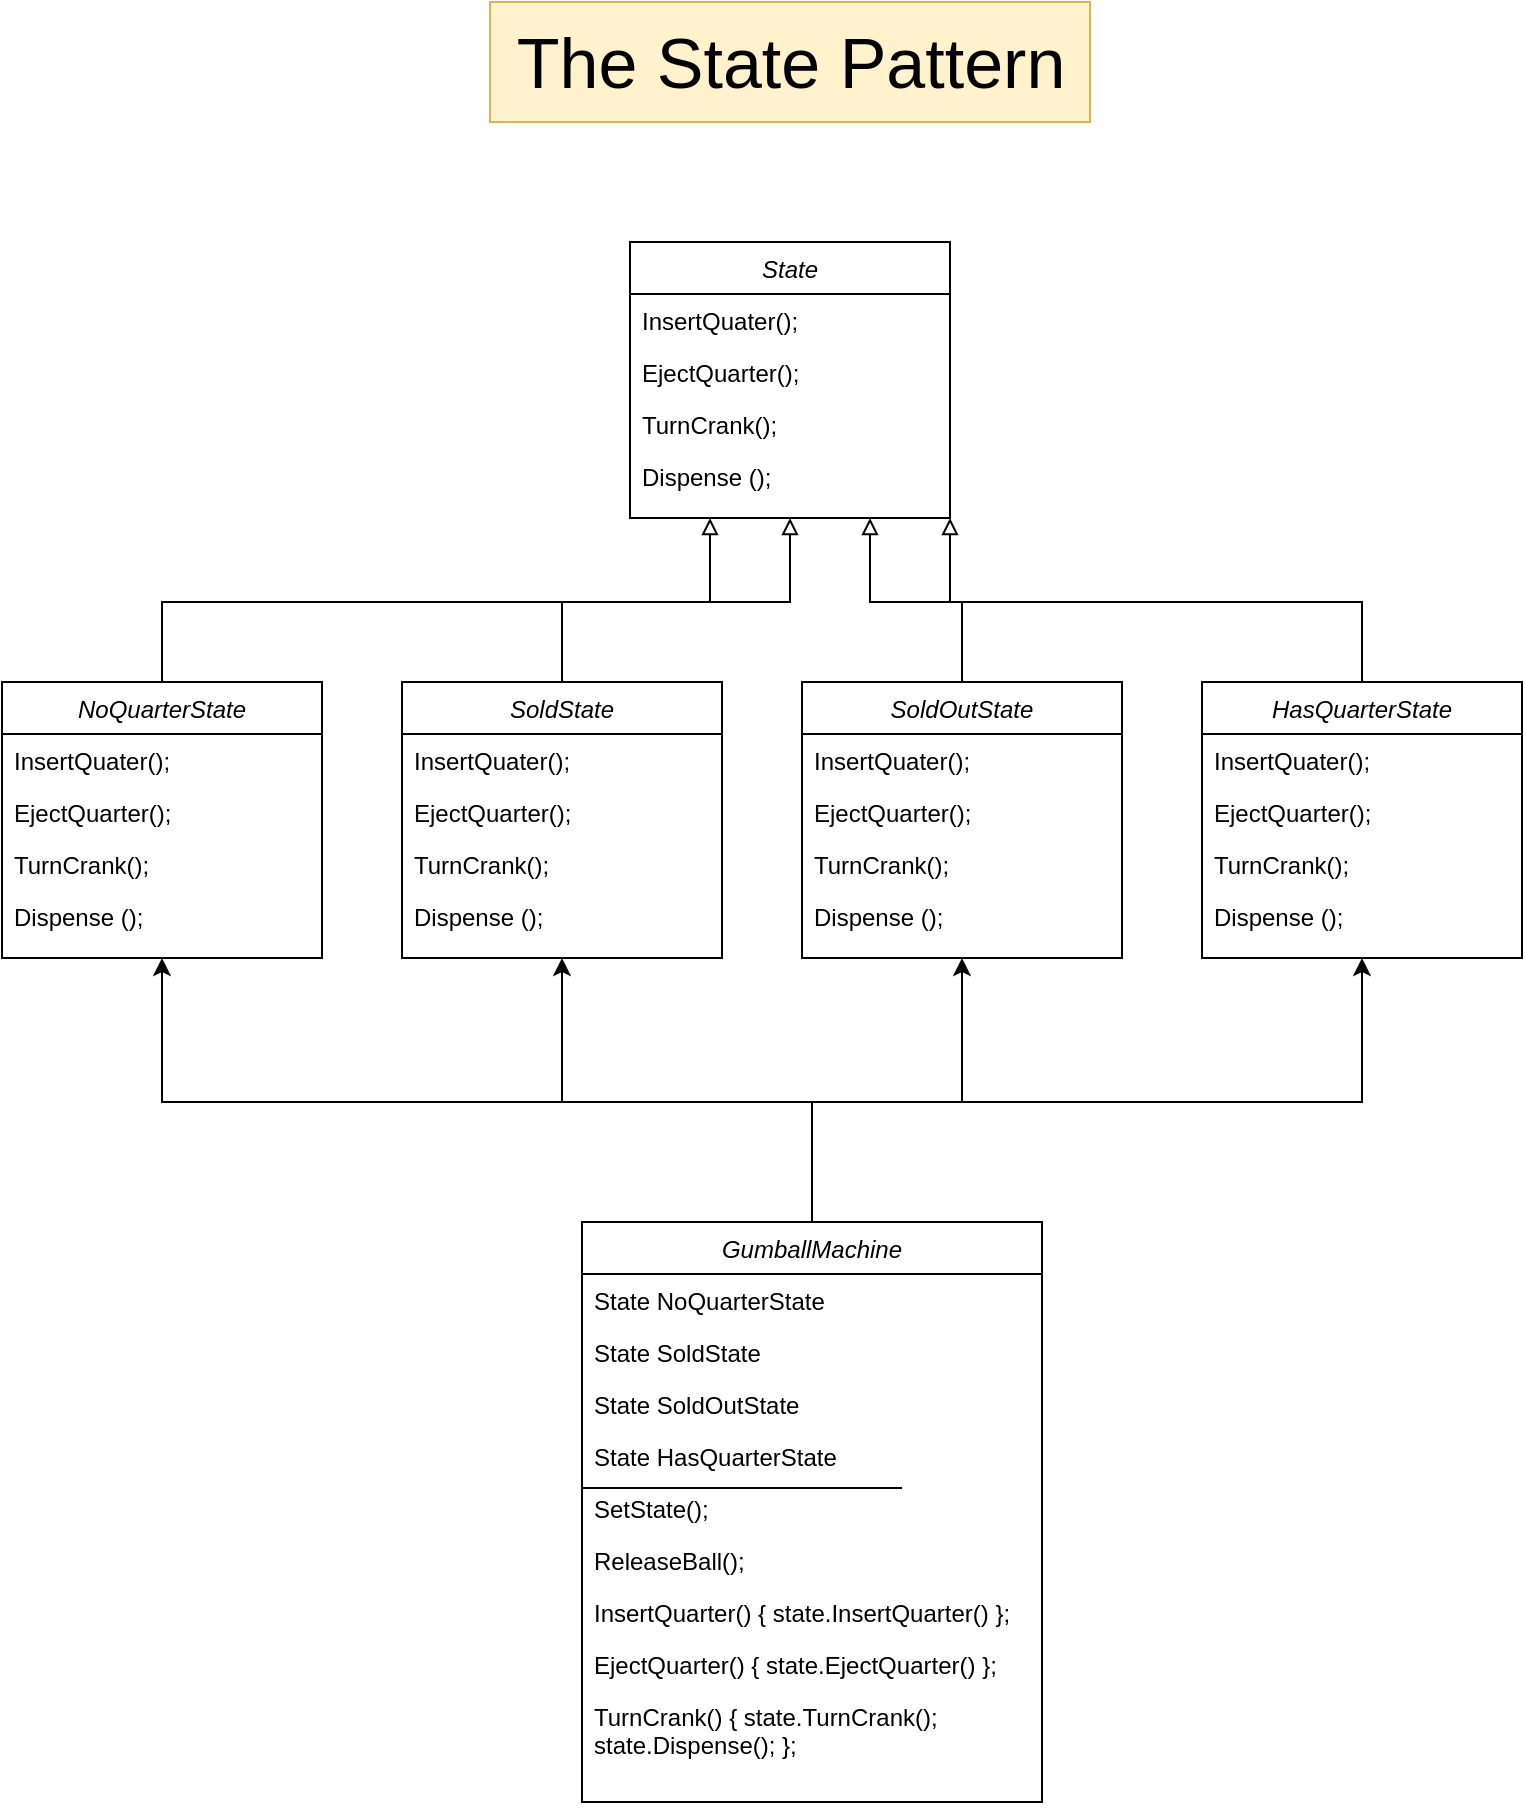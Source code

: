 <mxfile version="22.0.4" type="device">
  <diagram id="C5RBs43oDa-KdzZeNtuy" name="Page-1">
    <mxGraphModel dx="2607" dy="2687" grid="1" gridSize="10" guides="1" tooltips="1" connect="1" arrows="1" fold="1" page="1" pageScale="1" pageWidth="827" pageHeight="1169" math="0" shadow="0">
      <root>
        <mxCell id="WIyWlLk6GJQsqaUBKTNV-0" />
        <mxCell id="WIyWlLk6GJQsqaUBKTNV-1" parent="WIyWlLk6GJQsqaUBKTNV-0" />
        <mxCell id="zkfFHV4jXpPFQw0GAbJ--0" value="State" style="swimlane;fontStyle=2;align=center;verticalAlign=top;childLayout=stackLayout;horizontal=1;startSize=26;horizontalStack=0;resizeParent=1;resizeLast=0;collapsible=1;marginBottom=0;rounded=0;shadow=0;strokeWidth=1;" parent="WIyWlLk6GJQsqaUBKTNV-1" vertex="1">
          <mxGeometry x="334" y="110" width="160" height="138" as="geometry">
            <mxRectangle x="230" y="140" width="160" height="26" as="alternateBounds" />
          </mxGeometry>
        </mxCell>
        <mxCell id="zkfFHV4jXpPFQw0GAbJ--1" value="InsertQuater();" style="text;align=left;verticalAlign=top;spacingLeft=4;spacingRight=4;overflow=hidden;rotatable=0;points=[[0,0.5],[1,0.5]];portConstraint=eastwest;" parent="zkfFHV4jXpPFQw0GAbJ--0" vertex="1">
          <mxGeometry y="26" width="160" height="26" as="geometry" />
        </mxCell>
        <mxCell id="zkfFHV4jXpPFQw0GAbJ--2" value="EjectQuarter();" style="text;align=left;verticalAlign=top;spacingLeft=4;spacingRight=4;overflow=hidden;rotatable=0;points=[[0,0.5],[1,0.5]];portConstraint=eastwest;rounded=0;shadow=0;html=0;" parent="zkfFHV4jXpPFQw0GAbJ--0" vertex="1">
          <mxGeometry y="52" width="160" height="26" as="geometry" />
        </mxCell>
        <mxCell id="zkfFHV4jXpPFQw0GAbJ--3" value="TurnCrank();" style="text;align=left;verticalAlign=top;spacingLeft=4;spacingRight=4;overflow=hidden;rotatable=0;points=[[0,0.5],[1,0.5]];portConstraint=eastwest;rounded=0;shadow=0;html=0;" parent="zkfFHV4jXpPFQw0GAbJ--0" vertex="1">
          <mxGeometry y="78" width="160" height="26" as="geometry" />
        </mxCell>
        <mxCell id="IALZsvg62mE2E-I2Xi0V-0" value="Dispense ();" style="text;align=left;verticalAlign=top;spacingLeft=4;spacingRight=4;overflow=hidden;rotatable=0;points=[[0,0.5],[1,0.5]];portConstraint=eastwest;rounded=0;shadow=0;html=0;" vertex="1" parent="zkfFHV4jXpPFQw0GAbJ--0">
          <mxGeometry y="104" width="160" height="26" as="geometry" />
        </mxCell>
        <mxCell id="IALZsvg62mE2E-I2Xi0V-43" style="edgeStyle=orthogonalEdgeStyle;rounded=0;orthogonalLoop=1;jettySize=auto;html=1;entryX=0.5;entryY=1;entryDx=0;entryDy=0;endArrow=block;endFill=0;" edge="1" parent="WIyWlLk6GJQsqaUBKTNV-1" source="IALZsvg62mE2E-I2Xi0V-1" target="zkfFHV4jXpPFQw0GAbJ--0">
          <mxGeometry relative="1" as="geometry">
            <Array as="points">
              <mxPoint x="300" y="290" />
              <mxPoint x="414" y="290" />
            </Array>
          </mxGeometry>
        </mxCell>
        <mxCell id="IALZsvg62mE2E-I2Xi0V-1" value="SoldState" style="swimlane;fontStyle=2;align=center;verticalAlign=top;childLayout=stackLayout;horizontal=1;startSize=26;horizontalStack=0;resizeParent=1;resizeLast=0;collapsible=1;marginBottom=0;rounded=0;shadow=0;strokeWidth=1;" vertex="1" parent="WIyWlLk6GJQsqaUBKTNV-1">
          <mxGeometry x="220" y="330" width="160" height="138" as="geometry">
            <mxRectangle x="230" y="140" width="160" height="26" as="alternateBounds" />
          </mxGeometry>
        </mxCell>
        <mxCell id="IALZsvg62mE2E-I2Xi0V-2" value="InsertQuater();" style="text;align=left;verticalAlign=top;spacingLeft=4;spacingRight=4;overflow=hidden;rotatable=0;points=[[0,0.5],[1,0.5]];portConstraint=eastwest;" vertex="1" parent="IALZsvg62mE2E-I2Xi0V-1">
          <mxGeometry y="26" width="160" height="26" as="geometry" />
        </mxCell>
        <mxCell id="IALZsvg62mE2E-I2Xi0V-3" value="EjectQuarter();" style="text;align=left;verticalAlign=top;spacingLeft=4;spacingRight=4;overflow=hidden;rotatable=0;points=[[0,0.5],[1,0.5]];portConstraint=eastwest;rounded=0;shadow=0;html=0;" vertex="1" parent="IALZsvg62mE2E-I2Xi0V-1">
          <mxGeometry y="52" width="160" height="26" as="geometry" />
        </mxCell>
        <mxCell id="IALZsvg62mE2E-I2Xi0V-4" value="TurnCrank();" style="text;align=left;verticalAlign=top;spacingLeft=4;spacingRight=4;overflow=hidden;rotatable=0;points=[[0,0.5],[1,0.5]];portConstraint=eastwest;rounded=0;shadow=0;html=0;" vertex="1" parent="IALZsvg62mE2E-I2Xi0V-1">
          <mxGeometry y="78" width="160" height="26" as="geometry" />
        </mxCell>
        <mxCell id="IALZsvg62mE2E-I2Xi0V-5" value="Dispense ();" style="text;align=left;verticalAlign=top;spacingLeft=4;spacingRight=4;overflow=hidden;rotatable=0;points=[[0,0.5],[1,0.5]];portConstraint=eastwest;rounded=0;shadow=0;html=0;" vertex="1" parent="IALZsvg62mE2E-I2Xi0V-1">
          <mxGeometry y="104" width="160" height="26" as="geometry" />
        </mxCell>
        <mxCell id="IALZsvg62mE2E-I2Xi0V-44" style="edgeStyle=orthogonalEdgeStyle;rounded=0;orthogonalLoop=1;jettySize=auto;html=1;entryX=0.75;entryY=1;entryDx=0;entryDy=0;endArrow=block;endFill=0;" edge="1" parent="WIyWlLk6GJQsqaUBKTNV-1" source="IALZsvg62mE2E-I2Xi0V-6" target="zkfFHV4jXpPFQw0GAbJ--0">
          <mxGeometry relative="1" as="geometry">
            <Array as="points">
              <mxPoint x="500" y="290" />
              <mxPoint x="454" y="290" />
            </Array>
          </mxGeometry>
        </mxCell>
        <mxCell id="IALZsvg62mE2E-I2Xi0V-6" value="SoldOutState" style="swimlane;fontStyle=2;align=center;verticalAlign=top;childLayout=stackLayout;horizontal=1;startSize=26;horizontalStack=0;resizeParent=1;resizeLast=0;collapsible=1;marginBottom=0;rounded=0;shadow=0;strokeWidth=1;" vertex="1" parent="WIyWlLk6GJQsqaUBKTNV-1">
          <mxGeometry x="420" y="330" width="160" height="138" as="geometry">
            <mxRectangle x="230" y="140" width="160" height="26" as="alternateBounds" />
          </mxGeometry>
        </mxCell>
        <mxCell id="IALZsvg62mE2E-I2Xi0V-7" value="InsertQuater();" style="text;align=left;verticalAlign=top;spacingLeft=4;spacingRight=4;overflow=hidden;rotatable=0;points=[[0,0.5],[1,0.5]];portConstraint=eastwest;" vertex="1" parent="IALZsvg62mE2E-I2Xi0V-6">
          <mxGeometry y="26" width="160" height="26" as="geometry" />
        </mxCell>
        <mxCell id="IALZsvg62mE2E-I2Xi0V-8" value="EjectQuarter();" style="text;align=left;verticalAlign=top;spacingLeft=4;spacingRight=4;overflow=hidden;rotatable=0;points=[[0,0.5],[1,0.5]];portConstraint=eastwest;rounded=0;shadow=0;html=0;" vertex="1" parent="IALZsvg62mE2E-I2Xi0V-6">
          <mxGeometry y="52" width="160" height="26" as="geometry" />
        </mxCell>
        <mxCell id="IALZsvg62mE2E-I2Xi0V-9" value="TurnCrank();" style="text;align=left;verticalAlign=top;spacingLeft=4;spacingRight=4;overflow=hidden;rotatable=0;points=[[0,0.5],[1,0.5]];portConstraint=eastwest;rounded=0;shadow=0;html=0;" vertex="1" parent="IALZsvg62mE2E-I2Xi0V-6">
          <mxGeometry y="78" width="160" height="26" as="geometry" />
        </mxCell>
        <mxCell id="IALZsvg62mE2E-I2Xi0V-10" value="Dispense ();" style="text;align=left;verticalAlign=top;spacingLeft=4;spacingRight=4;overflow=hidden;rotatable=0;points=[[0,0.5],[1,0.5]];portConstraint=eastwest;rounded=0;shadow=0;html=0;" vertex="1" parent="IALZsvg62mE2E-I2Xi0V-6">
          <mxGeometry y="104" width="160" height="26" as="geometry" />
        </mxCell>
        <mxCell id="IALZsvg62mE2E-I2Xi0V-45" style="edgeStyle=orthogonalEdgeStyle;rounded=0;orthogonalLoop=1;jettySize=auto;html=1;entryX=1;entryY=1;entryDx=0;entryDy=0;endArrow=block;endFill=0;" edge="1" parent="WIyWlLk6GJQsqaUBKTNV-1" source="IALZsvg62mE2E-I2Xi0V-11" target="zkfFHV4jXpPFQw0GAbJ--0">
          <mxGeometry relative="1" as="geometry">
            <Array as="points">
              <mxPoint x="700" y="290" />
              <mxPoint x="494" y="290" />
            </Array>
          </mxGeometry>
        </mxCell>
        <mxCell id="IALZsvg62mE2E-I2Xi0V-11" value="HasQuarterState" style="swimlane;fontStyle=2;align=center;verticalAlign=top;childLayout=stackLayout;horizontal=1;startSize=26;horizontalStack=0;resizeParent=1;resizeLast=0;collapsible=1;marginBottom=0;rounded=0;shadow=0;strokeWidth=1;" vertex="1" parent="WIyWlLk6GJQsqaUBKTNV-1">
          <mxGeometry x="620" y="330" width="160" height="138" as="geometry">
            <mxRectangle x="230" y="140" width="160" height="26" as="alternateBounds" />
          </mxGeometry>
        </mxCell>
        <mxCell id="IALZsvg62mE2E-I2Xi0V-12" value="InsertQuater();" style="text;align=left;verticalAlign=top;spacingLeft=4;spacingRight=4;overflow=hidden;rotatable=0;points=[[0,0.5],[1,0.5]];portConstraint=eastwest;" vertex="1" parent="IALZsvg62mE2E-I2Xi0V-11">
          <mxGeometry y="26" width="160" height="26" as="geometry" />
        </mxCell>
        <mxCell id="IALZsvg62mE2E-I2Xi0V-13" value="EjectQuarter();" style="text;align=left;verticalAlign=top;spacingLeft=4;spacingRight=4;overflow=hidden;rotatable=0;points=[[0,0.5],[1,0.5]];portConstraint=eastwest;rounded=0;shadow=0;html=0;" vertex="1" parent="IALZsvg62mE2E-I2Xi0V-11">
          <mxGeometry y="52" width="160" height="26" as="geometry" />
        </mxCell>
        <mxCell id="IALZsvg62mE2E-I2Xi0V-14" value="TurnCrank();" style="text;align=left;verticalAlign=top;spacingLeft=4;spacingRight=4;overflow=hidden;rotatable=0;points=[[0,0.5],[1,0.5]];portConstraint=eastwest;rounded=0;shadow=0;html=0;" vertex="1" parent="IALZsvg62mE2E-I2Xi0V-11">
          <mxGeometry y="78" width="160" height="26" as="geometry" />
        </mxCell>
        <mxCell id="IALZsvg62mE2E-I2Xi0V-15" value="Dispense ();" style="text;align=left;verticalAlign=top;spacingLeft=4;spacingRight=4;overflow=hidden;rotatable=0;points=[[0,0.5],[1,0.5]];portConstraint=eastwest;rounded=0;shadow=0;html=0;" vertex="1" parent="IALZsvg62mE2E-I2Xi0V-11">
          <mxGeometry y="104" width="160" height="26" as="geometry" />
        </mxCell>
        <mxCell id="IALZsvg62mE2E-I2Xi0V-42" style="edgeStyle=orthogonalEdgeStyle;rounded=0;orthogonalLoop=1;jettySize=auto;html=1;entryX=0.25;entryY=1;entryDx=0;entryDy=0;endArrow=block;endFill=0;" edge="1" parent="WIyWlLk6GJQsqaUBKTNV-1" source="IALZsvg62mE2E-I2Xi0V-16" target="zkfFHV4jXpPFQw0GAbJ--0">
          <mxGeometry relative="1" as="geometry">
            <Array as="points">
              <mxPoint x="100" y="290" />
              <mxPoint x="374" y="290" />
            </Array>
          </mxGeometry>
        </mxCell>
        <mxCell id="IALZsvg62mE2E-I2Xi0V-16" value="NoQuarterState" style="swimlane;fontStyle=2;align=center;verticalAlign=top;childLayout=stackLayout;horizontal=1;startSize=26;horizontalStack=0;resizeParent=1;resizeLast=0;collapsible=1;marginBottom=0;rounded=0;shadow=0;strokeWidth=1;" vertex="1" parent="WIyWlLk6GJQsqaUBKTNV-1">
          <mxGeometry x="20" y="330" width="160" height="138" as="geometry">
            <mxRectangle x="230" y="140" width="160" height="26" as="alternateBounds" />
          </mxGeometry>
        </mxCell>
        <mxCell id="IALZsvg62mE2E-I2Xi0V-17" value="InsertQuater();" style="text;align=left;verticalAlign=top;spacingLeft=4;spacingRight=4;overflow=hidden;rotatable=0;points=[[0,0.5],[1,0.5]];portConstraint=eastwest;" vertex="1" parent="IALZsvg62mE2E-I2Xi0V-16">
          <mxGeometry y="26" width="160" height="26" as="geometry" />
        </mxCell>
        <mxCell id="IALZsvg62mE2E-I2Xi0V-18" value="EjectQuarter();" style="text;align=left;verticalAlign=top;spacingLeft=4;spacingRight=4;overflow=hidden;rotatable=0;points=[[0,0.5],[1,0.5]];portConstraint=eastwest;rounded=0;shadow=0;html=0;" vertex="1" parent="IALZsvg62mE2E-I2Xi0V-16">
          <mxGeometry y="52" width="160" height="26" as="geometry" />
        </mxCell>
        <mxCell id="IALZsvg62mE2E-I2Xi0V-19" value="TurnCrank();" style="text;align=left;verticalAlign=top;spacingLeft=4;spacingRight=4;overflow=hidden;rotatable=0;points=[[0,0.5],[1,0.5]];portConstraint=eastwest;rounded=0;shadow=0;html=0;" vertex="1" parent="IALZsvg62mE2E-I2Xi0V-16">
          <mxGeometry y="78" width="160" height="26" as="geometry" />
        </mxCell>
        <mxCell id="IALZsvg62mE2E-I2Xi0V-20" value="Dispense ();" style="text;align=left;verticalAlign=top;spacingLeft=4;spacingRight=4;overflow=hidden;rotatable=0;points=[[0,0.5],[1,0.5]];portConstraint=eastwest;rounded=0;shadow=0;html=0;" vertex="1" parent="IALZsvg62mE2E-I2Xi0V-16">
          <mxGeometry y="104" width="160" height="26" as="geometry" />
        </mxCell>
        <mxCell id="IALZsvg62mE2E-I2Xi0V-46" style="edgeStyle=orthogonalEdgeStyle;rounded=0;orthogonalLoop=1;jettySize=auto;html=1;entryX=0.5;entryY=1;entryDx=0;entryDy=0;" edge="1" parent="WIyWlLk6GJQsqaUBKTNV-1" source="IALZsvg62mE2E-I2Xi0V-21" target="IALZsvg62mE2E-I2Xi0V-16">
          <mxGeometry relative="1" as="geometry">
            <Array as="points">
              <mxPoint x="425" y="540" />
              <mxPoint x="100" y="540" />
            </Array>
          </mxGeometry>
        </mxCell>
        <mxCell id="IALZsvg62mE2E-I2Xi0V-47" style="edgeStyle=orthogonalEdgeStyle;rounded=0;orthogonalLoop=1;jettySize=auto;html=1;exitX=0.5;exitY=0;exitDx=0;exitDy=0;entryX=0.5;entryY=1;entryDx=0;entryDy=0;" edge="1" parent="WIyWlLk6GJQsqaUBKTNV-1" source="IALZsvg62mE2E-I2Xi0V-21" target="IALZsvg62mE2E-I2Xi0V-1">
          <mxGeometry relative="1" as="geometry">
            <Array as="points">
              <mxPoint x="425" y="540" />
              <mxPoint x="300" y="540" />
            </Array>
          </mxGeometry>
        </mxCell>
        <mxCell id="IALZsvg62mE2E-I2Xi0V-48" style="edgeStyle=orthogonalEdgeStyle;rounded=0;orthogonalLoop=1;jettySize=auto;html=1;exitX=0.5;exitY=0;exitDx=0;exitDy=0;entryX=0.5;entryY=1;entryDx=0;entryDy=0;" edge="1" parent="WIyWlLk6GJQsqaUBKTNV-1" source="IALZsvg62mE2E-I2Xi0V-21" target="IALZsvg62mE2E-I2Xi0V-6">
          <mxGeometry relative="1" as="geometry">
            <Array as="points">
              <mxPoint x="425" y="540" />
              <mxPoint x="500" y="540" />
            </Array>
          </mxGeometry>
        </mxCell>
        <mxCell id="IALZsvg62mE2E-I2Xi0V-49" style="edgeStyle=orthogonalEdgeStyle;rounded=0;orthogonalLoop=1;jettySize=auto;html=1;exitX=0.5;exitY=0;exitDx=0;exitDy=0;entryX=0.5;entryY=1;entryDx=0;entryDy=0;" edge="1" parent="WIyWlLk6GJQsqaUBKTNV-1" source="IALZsvg62mE2E-I2Xi0V-21" target="IALZsvg62mE2E-I2Xi0V-11">
          <mxGeometry relative="1" as="geometry">
            <Array as="points">
              <mxPoint x="425" y="540" />
              <mxPoint x="700" y="540" />
            </Array>
          </mxGeometry>
        </mxCell>
        <mxCell id="IALZsvg62mE2E-I2Xi0V-21" value="GumballMachine" style="swimlane;fontStyle=2;align=center;verticalAlign=top;childLayout=stackLayout;horizontal=1;startSize=26;horizontalStack=0;resizeParent=1;resizeLast=0;collapsible=1;marginBottom=0;rounded=0;shadow=0;strokeWidth=1;" vertex="1" parent="WIyWlLk6GJQsqaUBKTNV-1">
          <mxGeometry x="310" y="600" width="230" height="290" as="geometry">
            <mxRectangle x="230" y="140" width="160" height="26" as="alternateBounds" />
          </mxGeometry>
        </mxCell>
        <mxCell id="IALZsvg62mE2E-I2Xi0V-22" value="State NoQuarterState" style="text;align=left;verticalAlign=top;spacingLeft=4;spacingRight=4;overflow=hidden;rotatable=0;points=[[0,0.5],[1,0.5]];portConstraint=eastwest;" vertex="1" parent="IALZsvg62mE2E-I2Xi0V-21">
          <mxGeometry y="26" width="230" height="26" as="geometry" />
        </mxCell>
        <mxCell id="IALZsvg62mE2E-I2Xi0V-23" value="State SoldState" style="text;align=left;verticalAlign=top;spacingLeft=4;spacingRight=4;overflow=hidden;rotatable=0;points=[[0,0.5],[1,0.5]];portConstraint=eastwest;rounded=0;shadow=0;html=0;" vertex="1" parent="IALZsvg62mE2E-I2Xi0V-21">
          <mxGeometry y="52" width="230" height="26" as="geometry" />
        </mxCell>
        <mxCell id="IALZsvg62mE2E-I2Xi0V-24" value="State SoldOutState" style="text;align=left;verticalAlign=top;spacingLeft=4;spacingRight=4;overflow=hidden;rotatable=0;points=[[0,0.5],[1,0.5]];portConstraint=eastwest;rounded=0;shadow=0;html=0;" vertex="1" parent="IALZsvg62mE2E-I2Xi0V-21">
          <mxGeometry y="78" width="230" height="26" as="geometry" />
        </mxCell>
        <mxCell id="IALZsvg62mE2E-I2Xi0V-35" value="" style="endArrow=none;html=1;rounded=0;" edge="1" parent="IALZsvg62mE2E-I2Xi0V-21">
          <mxGeometry width="50" height="50" relative="1" as="geometry">
            <mxPoint y="133" as="sourcePoint" />
            <mxPoint x="160" y="133" as="targetPoint" />
          </mxGeometry>
        </mxCell>
        <mxCell id="IALZsvg62mE2E-I2Xi0V-25" value="State HasQuarterState" style="text;align=left;verticalAlign=top;spacingLeft=4;spacingRight=4;overflow=hidden;rotatable=0;points=[[0,0.5],[1,0.5]];portConstraint=eastwest;rounded=0;shadow=0;html=0;" vertex="1" parent="IALZsvg62mE2E-I2Xi0V-21">
          <mxGeometry y="104" width="230" height="26" as="geometry" />
        </mxCell>
        <mxCell id="IALZsvg62mE2E-I2Xi0V-36" value="SetState();" style="text;align=left;verticalAlign=top;spacingLeft=4;spacingRight=4;overflow=hidden;rotatable=0;points=[[0,0.5],[1,0.5]];portConstraint=eastwest;rounded=0;shadow=0;html=0;" vertex="1" parent="IALZsvg62mE2E-I2Xi0V-21">
          <mxGeometry y="130" width="230" height="26" as="geometry" />
        </mxCell>
        <mxCell id="IALZsvg62mE2E-I2Xi0V-37" value="ReleaseBall();" style="text;align=left;verticalAlign=top;spacingLeft=4;spacingRight=4;overflow=hidden;rotatable=0;points=[[0,0.5],[1,0.5]];portConstraint=eastwest;rounded=0;shadow=0;html=0;" vertex="1" parent="IALZsvg62mE2E-I2Xi0V-21">
          <mxGeometry y="156" width="230" height="26" as="geometry" />
        </mxCell>
        <mxCell id="IALZsvg62mE2E-I2Xi0V-38" value="InsertQuarter() { state.InsertQuarter() };" style="text;align=left;verticalAlign=top;spacingLeft=4;spacingRight=4;overflow=hidden;rotatable=0;points=[[0,0.5],[1,0.5]];portConstraint=eastwest;rounded=0;shadow=0;html=0;" vertex="1" parent="IALZsvg62mE2E-I2Xi0V-21">
          <mxGeometry y="182" width="230" height="26" as="geometry" />
        </mxCell>
        <mxCell id="IALZsvg62mE2E-I2Xi0V-40" value="EjectQuarter() { state.EjectQuarter() };" style="text;align=left;verticalAlign=top;spacingLeft=4;spacingRight=4;overflow=hidden;rotatable=0;points=[[0,0.5],[1,0.5]];portConstraint=eastwest;rounded=0;shadow=0;html=0;" vertex="1" parent="IALZsvg62mE2E-I2Xi0V-21">
          <mxGeometry y="208" width="230" height="26" as="geometry" />
        </mxCell>
        <mxCell id="IALZsvg62mE2E-I2Xi0V-41" value="TurnCrank() { state.TurnCrank(); &#xa;state.Dispense(); };" style="text;align=left;verticalAlign=top;spacingLeft=4;spacingRight=4;overflow=hidden;rotatable=0;points=[[0,0.5],[1,0.5]];portConstraint=eastwest;rounded=0;shadow=0;html=0;" vertex="1" parent="IALZsvg62mE2E-I2Xi0V-21">
          <mxGeometry y="234" width="230" height="56" as="geometry" />
        </mxCell>
        <mxCell id="IALZsvg62mE2E-I2Xi0V-50" value="The State Pattern" style="text;html=1;align=center;verticalAlign=middle;resizable=0;points=[];autosize=1;strokeColor=#d6b656;fillColor=#fff2cc;fontSize=35;" vertex="1" parent="WIyWlLk6GJQsqaUBKTNV-1">
          <mxGeometry x="264" y="-10" width="300" height="60" as="geometry" />
        </mxCell>
      </root>
    </mxGraphModel>
  </diagram>
</mxfile>
